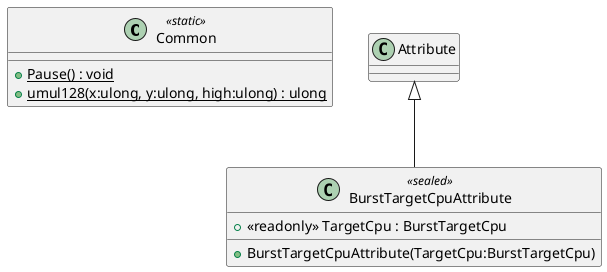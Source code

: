 @startuml
class Common <<static>> {
    + {static} Pause() : void
    + {static} umul128(x:ulong, y:ulong, high:ulong) : ulong
}
class BurstTargetCpuAttribute <<sealed>> {
    + BurstTargetCpuAttribute(TargetCpu:BurstTargetCpu)
    + <<readonly>> TargetCpu : BurstTargetCpu
}
Attribute <|-- BurstTargetCpuAttribute
@enduml
